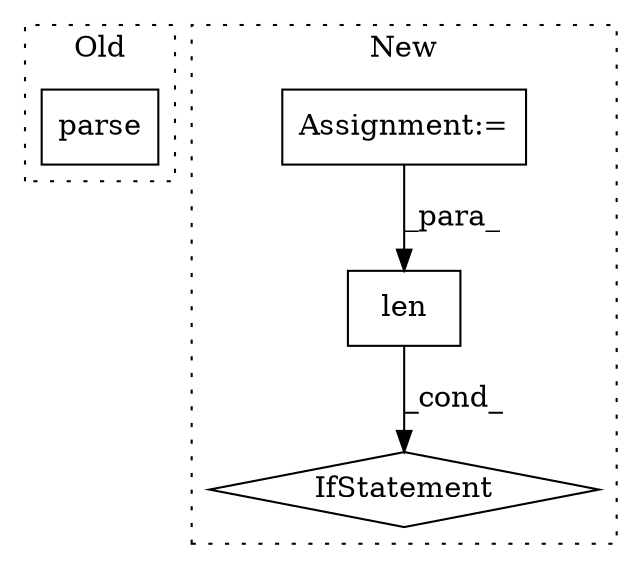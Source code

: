 digraph G {
subgraph cluster0 {
1 [label="parse" a="32" s="3245,3252" l="6,1" shape="box"];
label = "Old";
style="dotted";
}
subgraph cluster1 {
2 [label="len" a="32" s="3290,3302" l="4,1" shape="box"];
3 [label="IfStatement" a="25" s="3272,3308" l="4,2" shape="diamond"];
4 [label="Assignment:=" a="7" s="3178" l="1" shape="box"];
label = "New";
style="dotted";
}
2 -> 3 [label="_cond_"];
4 -> 2 [label="_para_"];
}